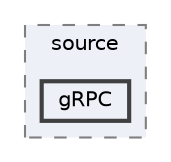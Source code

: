 digraph "flatbuffers/docs-old/source/gRPC"
{
 // LATEX_PDF_SIZE
  bgcolor="transparent";
  edge [fontname=Helvetica,fontsize=10,labelfontname=Helvetica,labelfontsize=10];
  node [fontname=Helvetica,fontsize=10,shape=box,height=0.2,width=0.4];
  compound=true
  subgraph clusterdir_1d05488d4b42ca88878bf81e2df89f49 {
    graph [ bgcolor="#edf0f7", pencolor="grey50", label="source", fontname=Helvetica,fontsize=10 style="filled,dashed", URL="dir_1d05488d4b42ca88878bf81e2df89f49.html",tooltip=""]
  dir_2045b97d93b66d4a2007800d0d0fe294 [label="gRPC", fillcolor="#edf0f7", color="grey25", style="filled,bold", URL="dir_2045b97d93b66d4a2007800d0d0fe294.html",tooltip=""];
  }
}

